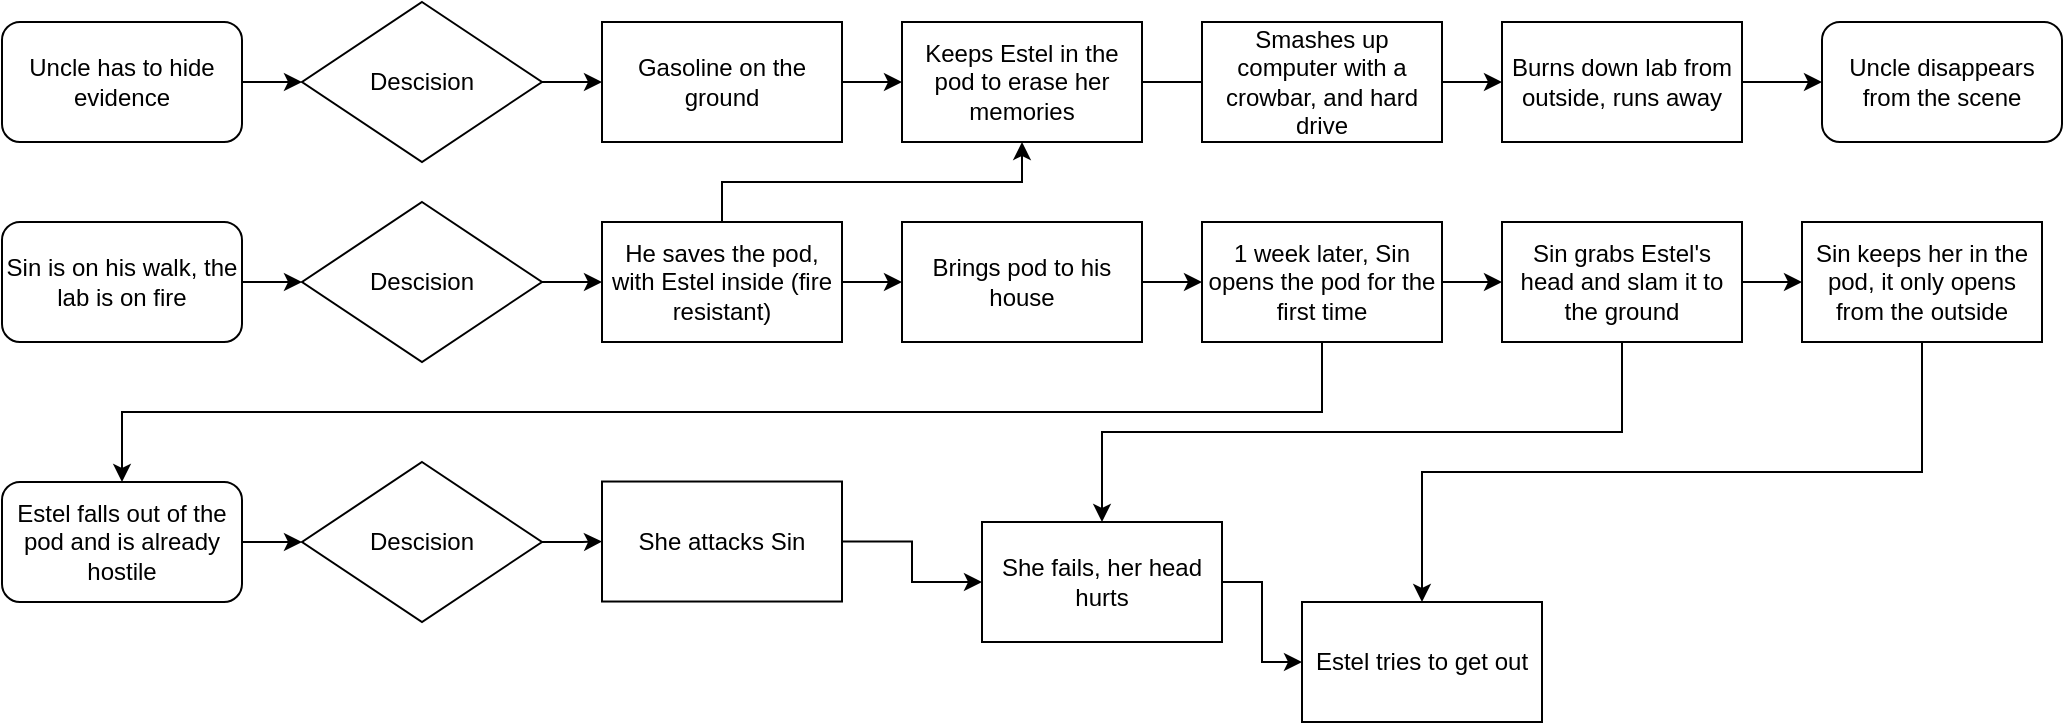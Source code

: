<mxfile version="16.6.3" type="github">
  <diagram id="l748elg_F9JeAbZ986na" name="Page-1">
    <mxGraphModel dx="1896" dy="1071" grid="1" gridSize="10" guides="1" tooltips="1" connect="1" arrows="1" fold="1" page="1" pageScale="1" pageWidth="1169" pageHeight="827" math="0" shadow="0">
      <root>
        <mxCell id="0" />
        <mxCell id="1" parent="0" />
        <mxCell id="FKLfcPU-mqO9bX3kUt1o-34" style="edgeStyle=orthogonalEdgeStyle;rounded=0;orthogonalLoop=1;jettySize=auto;html=1;entryX=0;entryY=0.5;entryDx=0;entryDy=0;" edge="1" parent="1" source="FKLfcPU-mqO9bX3kUt1o-2" target="FKLfcPU-mqO9bX3kUt1o-3">
          <mxGeometry relative="1" as="geometry" />
        </mxCell>
        <mxCell id="FKLfcPU-mqO9bX3kUt1o-2" value="Uncle has to hide evidence" style="rounded=1;whiteSpace=wrap;html=1;glass=0;sketch=0;strokeColor=default;" vertex="1" parent="1">
          <mxGeometry x="20" y="50" width="120" height="60" as="geometry" />
        </mxCell>
        <mxCell id="FKLfcPU-mqO9bX3kUt1o-33" style="edgeStyle=orthogonalEdgeStyle;rounded=0;orthogonalLoop=1;jettySize=auto;html=1;entryX=0;entryY=0.5;entryDx=0;entryDy=0;" edge="1" parent="1" source="FKLfcPU-mqO9bX3kUt1o-3" target="FKLfcPU-mqO9bX3kUt1o-13">
          <mxGeometry relative="1" as="geometry" />
        </mxCell>
        <mxCell id="FKLfcPU-mqO9bX3kUt1o-3" value="Descision" style="rhombus;whiteSpace=wrap;html=1;rounded=0;glass=0;sketch=0;strokeColor=default;" vertex="1" parent="1">
          <mxGeometry x="170" y="40" width="120" height="80" as="geometry" />
        </mxCell>
        <mxCell id="FKLfcPU-mqO9bX3kUt1o-27" style="edgeStyle=orthogonalEdgeStyle;rounded=0;orthogonalLoop=1;jettySize=auto;html=1;exitX=1;exitY=0.5;exitDx=0;exitDy=0;entryX=0;entryY=0.5;entryDx=0;entryDy=0;" edge="1" parent="1" source="FKLfcPU-mqO9bX3kUt1o-6" target="FKLfcPU-mqO9bX3kUt1o-15">
          <mxGeometry relative="1" as="geometry" />
        </mxCell>
        <mxCell id="FKLfcPU-mqO9bX3kUt1o-6" value="Burns down lab from outside, runs away" style="rounded=0;whiteSpace=wrap;html=1;glass=0;sketch=0;strokeColor=default;" vertex="1" parent="1">
          <mxGeometry x="770" y="50" width="120" height="60" as="geometry" />
        </mxCell>
        <mxCell id="FKLfcPU-mqO9bX3kUt1o-26" style="edgeStyle=orthogonalEdgeStyle;rounded=0;orthogonalLoop=1;jettySize=auto;html=1;exitX=1;exitY=0.5;exitDx=0;exitDy=0;entryX=0;entryY=0.5;entryDx=0;entryDy=0;" edge="1" parent="1" source="FKLfcPU-mqO9bX3kUt1o-8" target="FKLfcPU-mqO9bX3kUt1o-6">
          <mxGeometry relative="1" as="geometry" />
        </mxCell>
        <mxCell id="FKLfcPU-mqO9bX3kUt1o-8" value="Keeps Estel in the pod to erase her memories" style="rounded=0;whiteSpace=wrap;html=1;glass=0;sketch=0;strokeColor=default;" vertex="1" parent="1">
          <mxGeometry x="470" y="50" width="120" height="60" as="geometry" />
        </mxCell>
        <mxCell id="FKLfcPU-mqO9bX3kUt1o-25" style="edgeStyle=orthogonalEdgeStyle;rounded=0;orthogonalLoop=1;jettySize=auto;html=1;exitX=1;exitY=0.5;exitDx=0;exitDy=0;entryX=0;entryY=0.5;entryDx=0;entryDy=0;" edge="1" parent="1" source="FKLfcPU-mqO9bX3kUt1o-13" target="FKLfcPU-mqO9bX3kUt1o-8">
          <mxGeometry relative="1" as="geometry" />
        </mxCell>
        <mxCell id="FKLfcPU-mqO9bX3kUt1o-13" value="Gasoline on the ground" style="rounded=0;whiteSpace=wrap;html=1;glass=0;sketch=0;strokeColor=default;" vertex="1" parent="1">
          <mxGeometry x="320" y="50" width="120" height="60" as="geometry" />
        </mxCell>
        <mxCell id="FKLfcPU-mqO9bX3kUt1o-15" value="Uncle disappears from the scene" style="rounded=1;whiteSpace=wrap;html=1;glass=0;sketch=0;strokeColor=default;" vertex="1" parent="1">
          <mxGeometry x="930" y="50" width="120" height="60" as="geometry" />
        </mxCell>
        <mxCell id="FKLfcPU-mqO9bX3kUt1o-19" style="edgeStyle=orthogonalEdgeStyle;rounded=0;orthogonalLoop=1;jettySize=auto;html=1;exitX=1;exitY=0.5;exitDx=0;exitDy=0;entryX=0;entryY=0.5;entryDx=0;entryDy=0;" edge="1" parent="1" source="FKLfcPU-mqO9bX3kUt1o-17" target="FKLfcPU-mqO9bX3kUt1o-18">
          <mxGeometry relative="1" as="geometry" />
        </mxCell>
        <mxCell id="FKLfcPU-mqO9bX3kUt1o-17" value="Sin is on his walk, the lab is on fire" style="rounded=1;whiteSpace=wrap;html=1;glass=0;sketch=0;strokeColor=default;" vertex="1" parent="1">
          <mxGeometry x="20" y="150" width="120" height="60" as="geometry" />
        </mxCell>
        <mxCell id="FKLfcPU-mqO9bX3kUt1o-35" style="edgeStyle=orthogonalEdgeStyle;rounded=0;orthogonalLoop=1;jettySize=auto;html=1;entryX=0;entryY=0.5;entryDx=0;entryDy=0;" edge="1" parent="1" source="FKLfcPU-mqO9bX3kUt1o-18" target="FKLfcPU-mqO9bX3kUt1o-20">
          <mxGeometry relative="1" as="geometry" />
        </mxCell>
        <mxCell id="FKLfcPU-mqO9bX3kUt1o-18" value="Descision" style="rhombus;whiteSpace=wrap;html=1;rounded=0;glass=0;sketch=0;strokeColor=default;" vertex="1" parent="1">
          <mxGeometry x="170" y="140" width="120" height="80" as="geometry" />
        </mxCell>
        <mxCell id="FKLfcPU-mqO9bX3kUt1o-22" style="edgeStyle=orthogonalEdgeStyle;rounded=0;orthogonalLoop=1;jettySize=auto;html=1;exitX=0.5;exitY=0;exitDx=0;exitDy=0;entryX=0.5;entryY=1;entryDx=0;entryDy=0;" edge="1" parent="1" source="FKLfcPU-mqO9bX3kUt1o-20" target="FKLfcPU-mqO9bX3kUt1o-8">
          <mxGeometry relative="1" as="geometry" />
        </mxCell>
        <mxCell id="FKLfcPU-mqO9bX3kUt1o-28" style="edgeStyle=orthogonalEdgeStyle;rounded=0;orthogonalLoop=1;jettySize=auto;html=1;exitX=1;exitY=0.5;exitDx=0;exitDy=0;entryX=0;entryY=0.5;entryDx=0;entryDy=0;" edge="1" parent="1" source="FKLfcPU-mqO9bX3kUt1o-20" target="FKLfcPU-mqO9bX3kUt1o-23">
          <mxGeometry relative="1" as="geometry" />
        </mxCell>
        <mxCell id="FKLfcPU-mqO9bX3kUt1o-20" value="He saves the pod, with Estel inside (fire resistant)" style="rounded=0;whiteSpace=wrap;html=1;glass=0;sketch=0;strokeColor=default;" vertex="1" parent="1">
          <mxGeometry x="320" y="150" width="120" height="60" as="geometry" />
        </mxCell>
        <mxCell id="FKLfcPU-mqO9bX3kUt1o-36" style="edgeStyle=orthogonalEdgeStyle;rounded=0;orthogonalLoop=1;jettySize=auto;html=1;entryX=0;entryY=0.5;entryDx=0;entryDy=0;" edge="1" parent="1" source="FKLfcPU-mqO9bX3kUt1o-23" target="FKLfcPU-mqO9bX3kUt1o-29">
          <mxGeometry relative="1" as="geometry" />
        </mxCell>
        <mxCell id="FKLfcPU-mqO9bX3kUt1o-23" value="Brings pod to his house" style="rounded=0;whiteSpace=wrap;html=1;glass=0;sketch=0;strokeColor=default;" vertex="1" parent="1">
          <mxGeometry x="470" y="150" width="120" height="60" as="geometry" />
        </mxCell>
        <mxCell id="FKLfcPU-mqO9bX3kUt1o-45" style="edgeStyle=orthogonalEdgeStyle;rounded=0;orthogonalLoop=1;jettySize=auto;html=1;exitX=0.5;exitY=1;exitDx=0;exitDy=0;entryX=0.5;entryY=0;entryDx=0;entryDy=0;" edge="1" parent="1" source="FKLfcPU-mqO9bX3kUt1o-29" target="FKLfcPU-mqO9bX3kUt1o-37">
          <mxGeometry relative="1" as="geometry" />
        </mxCell>
        <mxCell id="FKLfcPU-mqO9bX3kUt1o-48" style="edgeStyle=orthogonalEdgeStyle;rounded=0;orthogonalLoop=1;jettySize=auto;html=1;entryX=0;entryY=0.5;entryDx=0;entryDy=0;" edge="1" parent="1" source="FKLfcPU-mqO9bX3kUt1o-29" target="FKLfcPU-mqO9bX3kUt1o-46">
          <mxGeometry relative="1" as="geometry" />
        </mxCell>
        <mxCell id="FKLfcPU-mqO9bX3kUt1o-29" value="1 week later, Sin opens the pod for the first time" style="rounded=0;whiteSpace=wrap;html=1;glass=0;sketch=0;strokeColor=default;" vertex="1" parent="1">
          <mxGeometry x="620" y="150" width="120" height="60" as="geometry" />
        </mxCell>
        <mxCell id="FKLfcPU-mqO9bX3kUt1o-31" value="Smashes up computer with a crowbar, and hard drive" style="rounded=0;whiteSpace=wrap;html=1;glass=0;sketch=0;strokeColor=default;" vertex="1" parent="1">
          <mxGeometry x="620" y="50" width="120" height="60" as="geometry" />
        </mxCell>
        <mxCell id="FKLfcPU-mqO9bX3kUt1o-39" style="edgeStyle=orthogonalEdgeStyle;rounded=0;orthogonalLoop=1;jettySize=auto;html=1;exitX=1;exitY=0.5;exitDx=0;exitDy=0;" edge="1" parent="1" source="FKLfcPU-mqO9bX3kUt1o-37" target="FKLfcPU-mqO9bX3kUt1o-38">
          <mxGeometry relative="1" as="geometry" />
        </mxCell>
        <mxCell id="FKLfcPU-mqO9bX3kUt1o-37" value="Estel falls out of the pod and is already hostile" style="rounded=1;whiteSpace=wrap;html=1;glass=0;sketch=0;strokeColor=default;" vertex="1" parent="1">
          <mxGeometry x="20" y="280" width="120" height="60" as="geometry" />
        </mxCell>
        <mxCell id="FKLfcPU-mqO9bX3kUt1o-40" style="edgeStyle=orthogonalEdgeStyle;rounded=0;orthogonalLoop=1;jettySize=auto;html=1;exitX=1;exitY=0.5;exitDx=0;exitDy=0;" edge="1" parent="1" source="FKLfcPU-mqO9bX3kUt1o-38" target="FKLfcPU-mqO9bX3kUt1o-41">
          <mxGeometry relative="1" as="geometry">
            <mxPoint x="320" y="309.762" as="targetPoint" />
          </mxGeometry>
        </mxCell>
        <mxCell id="FKLfcPU-mqO9bX3kUt1o-38" value="Descision" style="rhombus;whiteSpace=wrap;html=1;rounded=0;glass=0;sketch=0;strokeColor=default;" vertex="1" parent="1">
          <mxGeometry x="170" y="270" width="120" height="80" as="geometry" />
        </mxCell>
        <mxCell id="FKLfcPU-mqO9bX3kUt1o-50" style="edgeStyle=orthogonalEdgeStyle;rounded=0;orthogonalLoop=1;jettySize=auto;html=1;exitX=1;exitY=0.5;exitDx=0;exitDy=0;entryX=0;entryY=0.5;entryDx=0;entryDy=0;" edge="1" parent="1" source="FKLfcPU-mqO9bX3kUt1o-41" target="FKLfcPU-mqO9bX3kUt1o-47">
          <mxGeometry relative="1" as="geometry" />
        </mxCell>
        <mxCell id="FKLfcPU-mqO9bX3kUt1o-41" value="She attacks Sin" style="rounded=0;whiteSpace=wrap;html=1;glass=0;sketch=0;strokeColor=default;" vertex="1" parent="1">
          <mxGeometry x="320" y="279.762" width="120" height="60" as="geometry" />
        </mxCell>
        <mxCell id="FKLfcPU-mqO9bX3kUt1o-49" style="edgeStyle=orthogonalEdgeStyle;rounded=0;orthogonalLoop=1;jettySize=auto;html=1;exitX=0.5;exitY=1;exitDx=0;exitDy=0;entryX=0.5;entryY=0;entryDx=0;entryDy=0;" edge="1" parent="1" source="FKLfcPU-mqO9bX3kUt1o-46" target="FKLfcPU-mqO9bX3kUt1o-47">
          <mxGeometry relative="1" as="geometry" />
        </mxCell>
        <mxCell id="FKLfcPU-mqO9bX3kUt1o-52" style="edgeStyle=orthogonalEdgeStyle;rounded=0;orthogonalLoop=1;jettySize=auto;html=1;exitX=1;exitY=0.5;exitDx=0;exitDy=0;entryX=0;entryY=0.5;entryDx=0;entryDy=0;" edge="1" parent="1" source="FKLfcPU-mqO9bX3kUt1o-46" target="FKLfcPU-mqO9bX3kUt1o-51">
          <mxGeometry relative="1" as="geometry" />
        </mxCell>
        <mxCell id="FKLfcPU-mqO9bX3kUt1o-46" value="Sin grabs Estel&#39;s head and slam it to the ground" style="rounded=0;whiteSpace=wrap;html=1;glass=0;sketch=0;strokeColor=default;" vertex="1" parent="1">
          <mxGeometry x="770" y="150" width="120" height="60" as="geometry" />
        </mxCell>
        <mxCell id="FKLfcPU-mqO9bX3kUt1o-54" style="edgeStyle=orthogonalEdgeStyle;rounded=0;orthogonalLoop=1;jettySize=auto;html=1;exitX=1;exitY=0.5;exitDx=0;exitDy=0;entryX=0;entryY=0.5;entryDx=0;entryDy=0;" edge="1" parent="1" source="FKLfcPU-mqO9bX3kUt1o-47" target="FKLfcPU-mqO9bX3kUt1o-53">
          <mxGeometry relative="1" as="geometry" />
        </mxCell>
        <mxCell id="FKLfcPU-mqO9bX3kUt1o-47" value="She fails, her head hurts" style="rounded=0;whiteSpace=wrap;html=1;glass=0;sketch=0;strokeColor=default;" vertex="1" parent="1">
          <mxGeometry x="510" y="300" width="120" height="60" as="geometry" />
        </mxCell>
        <mxCell id="FKLfcPU-mqO9bX3kUt1o-55" style="edgeStyle=orthogonalEdgeStyle;rounded=0;orthogonalLoop=1;jettySize=auto;html=1;exitX=0.5;exitY=1;exitDx=0;exitDy=0;" edge="1" parent="1" source="FKLfcPU-mqO9bX3kUt1o-51" target="FKLfcPU-mqO9bX3kUt1o-53">
          <mxGeometry relative="1" as="geometry" />
        </mxCell>
        <mxCell id="FKLfcPU-mqO9bX3kUt1o-51" value="Sin keeps her in the pod, it only opens from the outside" style="rounded=0;whiteSpace=wrap;html=1;glass=0;sketch=0;strokeColor=default;" vertex="1" parent="1">
          <mxGeometry x="920" y="150" width="120" height="60" as="geometry" />
        </mxCell>
        <mxCell id="FKLfcPU-mqO9bX3kUt1o-53" value="Estel tries to get out" style="rounded=0;whiteSpace=wrap;html=1;glass=0;sketch=0;strokeColor=default;" vertex="1" parent="1">
          <mxGeometry x="670" y="340" width="120" height="60" as="geometry" />
        </mxCell>
      </root>
    </mxGraphModel>
  </diagram>
</mxfile>
